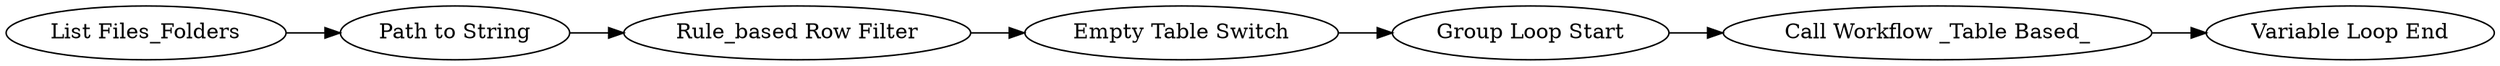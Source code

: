 digraph {
	20 -> 21
	21 -> 23
	1 -> 18
	18 -> 20
	23 -> 17
	17 -> 22
	20 [label="Rule_based Row Filter"]
	1 [label="List Files_Folders"]
	22 [label="Variable Loop End"]
	23 [label="Group Loop Start"]
	18 [label="Path to String"]
	21 [label="Empty Table Switch"]
	17 [label="Call Workflow _Table Based_"]
	rankdir=LR
}
